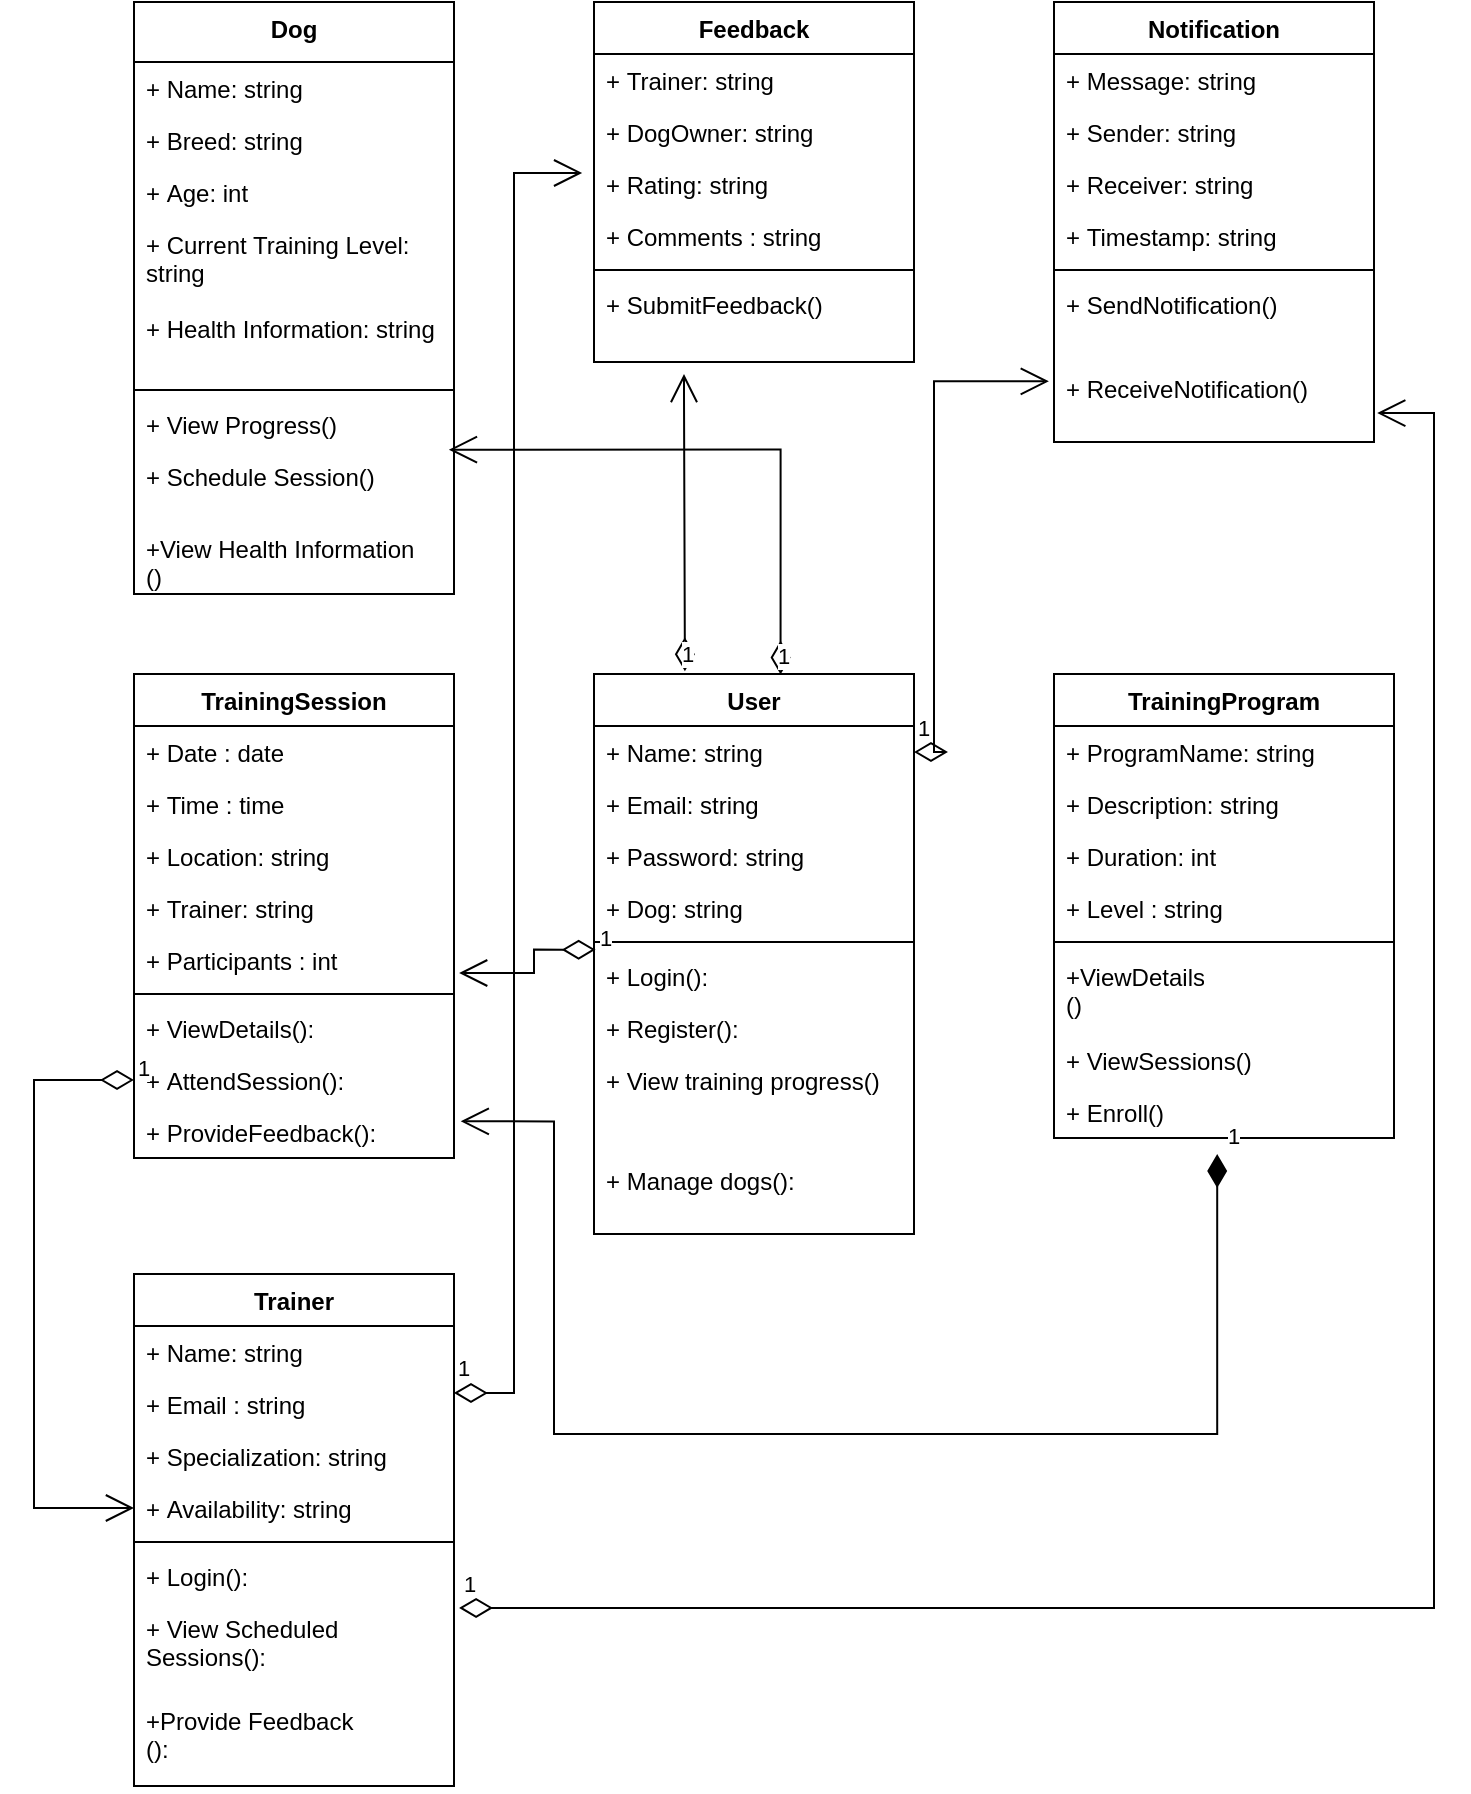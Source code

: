 <mxfile version="22.1.4" type="device">
  <diagram name="Page-1" id="buOs1BsZkWwrQ-bvAWLo">
    <mxGraphModel dx="989" dy="532" grid="1" gridSize="10" guides="1" tooltips="1" connect="1" arrows="1" fold="1" page="1" pageScale="1" pageWidth="850" pageHeight="1100" math="0" shadow="0">
      <root>
        <mxCell id="0" />
        <mxCell id="1" parent="0" />
        <mxCell id="O3Maz1rJAIwUa_sGM6OC-1" value="User" style="swimlane;fontStyle=1;align=center;verticalAlign=top;childLayout=stackLayout;horizontal=1;startSize=26;horizontalStack=0;resizeParent=1;resizeParentMax=0;resizeLast=0;collapsible=1;marginBottom=0;whiteSpace=wrap;html=1;" vertex="1" parent="1">
          <mxGeometry x="350" y="360" width="160" height="280" as="geometry" />
        </mxCell>
        <mxCell id="O3Maz1rJAIwUa_sGM6OC-2" value="+ Name: string" style="text;strokeColor=none;fillColor=none;align=left;verticalAlign=top;spacingLeft=4;spacingRight=4;overflow=hidden;rotatable=0;points=[[0,0.5],[1,0.5]];portConstraint=eastwest;whiteSpace=wrap;html=1;" vertex="1" parent="O3Maz1rJAIwUa_sGM6OC-1">
          <mxGeometry y="26" width="160" height="26" as="geometry" />
        </mxCell>
        <mxCell id="O3Maz1rJAIwUa_sGM6OC-6" value="+ Email: string" style="text;strokeColor=none;fillColor=none;align=left;verticalAlign=top;spacingLeft=4;spacingRight=4;overflow=hidden;rotatable=0;points=[[0,0.5],[1,0.5]];portConstraint=eastwest;whiteSpace=wrap;html=1;" vertex="1" parent="O3Maz1rJAIwUa_sGM6OC-1">
          <mxGeometry y="52" width="160" height="26" as="geometry" />
        </mxCell>
        <mxCell id="O3Maz1rJAIwUa_sGM6OC-5" value="+ Password: string" style="text;strokeColor=none;fillColor=none;align=left;verticalAlign=top;spacingLeft=4;spacingRight=4;overflow=hidden;rotatable=0;points=[[0,0.5],[1,0.5]];portConstraint=eastwest;whiteSpace=wrap;html=1;" vertex="1" parent="O3Maz1rJAIwUa_sGM6OC-1">
          <mxGeometry y="78" width="160" height="26" as="geometry" />
        </mxCell>
        <mxCell id="O3Maz1rJAIwUa_sGM6OC-7" value="+ Dog: string" style="text;strokeColor=none;fillColor=none;align=left;verticalAlign=top;spacingLeft=4;spacingRight=4;overflow=hidden;rotatable=0;points=[[0,0.5],[1,0.5]];portConstraint=eastwest;whiteSpace=wrap;html=1;" vertex="1" parent="O3Maz1rJAIwUa_sGM6OC-1">
          <mxGeometry y="104" width="160" height="26" as="geometry" />
        </mxCell>
        <mxCell id="O3Maz1rJAIwUa_sGM6OC-3" value="" style="line;strokeWidth=1;fillColor=none;align=left;verticalAlign=middle;spacingTop=-1;spacingLeft=3;spacingRight=3;rotatable=0;labelPosition=right;points=[];portConstraint=eastwest;strokeColor=inherit;" vertex="1" parent="O3Maz1rJAIwUa_sGM6OC-1">
          <mxGeometry y="130" width="160" height="8" as="geometry" />
        </mxCell>
        <mxCell id="O3Maz1rJAIwUa_sGM6OC-4" value="+ Login():" style="text;strokeColor=none;fillColor=none;align=left;verticalAlign=top;spacingLeft=4;spacingRight=4;overflow=hidden;rotatable=0;points=[[0,0.5],[1,0.5]];portConstraint=eastwest;whiteSpace=wrap;html=1;" vertex="1" parent="O3Maz1rJAIwUa_sGM6OC-1">
          <mxGeometry y="138" width="160" height="26" as="geometry" />
        </mxCell>
        <mxCell id="O3Maz1rJAIwUa_sGM6OC-8" value="+ Register():" style="text;strokeColor=none;fillColor=none;align=left;verticalAlign=top;spacingLeft=4;spacingRight=4;overflow=hidden;rotatable=0;points=[[0,0.5],[1,0.5]];portConstraint=eastwest;whiteSpace=wrap;html=1;" vertex="1" parent="O3Maz1rJAIwUa_sGM6OC-1">
          <mxGeometry y="164" width="160" height="26" as="geometry" />
        </mxCell>
        <mxCell id="O3Maz1rJAIwUa_sGM6OC-9" value="+ View training progress()" style="text;strokeColor=none;fillColor=none;align=left;verticalAlign=top;spacingLeft=4;spacingRight=4;overflow=hidden;rotatable=0;points=[[0,0.5],[1,0.5]];portConstraint=eastwest;whiteSpace=wrap;html=1;" vertex="1" parent="O3Maz1rJAIwUa_sGM6OC-1">
          <mxGeometry y="190" width="160" height="50" as="geometry" />
        </mxCell>
        <mxCell id="O3Maz1rJAIwUa_sGM6OC-10" value="+ Manage dogs():&amp;nbsp;" style="text;strokeColor=none;fillColor=none;align=left;verticalAlign=top;spacingLeft=4;spacingRight=4;overflow=hidden;rotatable=0;points=[[0,0.5],[1,0.5]];portConstraint=eastwest;whiteSpace=wrap;html=1;" vertex="1" parent="O3Maz1rJAIwUa_sGM6OC-1">
          <mxGeometry y="240" width="160" height="40" as="geometry" />
        </mxCell>
        <mxCell id="O3Maz1rJAIwUa_sGM6OC-11" value="TrainingProgram" style="swimlane;fontStyle=1;align=center;verticalAlign=top;childLayout=stackLayout;horizontal=1;startSize=26;horizontalStack=0;resizeParent=1;resizeParentMax=0;resizeLast=0;collapsible=1;marginBottom=0;whiteSpace=wrap;html=1;" vertex="1" parent="1">
          <mxGeometry x="580" y="360" width="170" height="232" as="geometry" />
        </mxCell>
        <mxCell id="O3Maz1rJAIwUa_sGM6OC-12" value="+&amp;nbsp;ProgramName: string" style="text;strokeColor=none;fillColor=none;align=left;verticalAlign=top;spacingLeft=4;spacingRight=4;overflow=hidden;rotatable=0;points=[[0,0.5],[1,0.5]];portConstraint=eastwest;whiteSpace=wrap;html=1;" vertex="1" parent="O3Maz1rJAIwUa_sGM6OC-11">
          <mxGeometry y="26" width="170" height="26" as="geometry" />
        </mxCell>
        <mxCell id="O3Maz1rJAIwUa_sGM6OC-15" value="+&amp;nbsp;Description: string" style="text;strokeColor=none;fillColor=none;align=left;verticalAlign=top;spacingLeft=4;spacingRight=4;overflow=hidden;rotatable=0;points=[[0,0.5],[1,0.5]];portConstraint=eastwest;whiteSpace=wrap;html=1;" vertex="1" parent="O3Maz1rJAIwUa_sGM6OC-11">
          <mxGeometry y="52" width="170" height="26" as="geometry" />
        </mxCell>
        <mxCell id="O3Maz1rJAIwUa_sGM6OC-16" value="+&amp;nbsp;Duration: int" style="text;strokeColor=none;fillColor=none;align=left;verticalAlign=top;spacingLeft=4;spacingRight=4;overflow=hidden;rotatable=0;points=[[0,0.5],[1,0.5]];portConstraint=eastwest;whiteSpace=wrap;html=1;" vertex="1" parent="O3Maz1rJAIwUa_sGM6OC-11">
          <mxGeometry y="78" width="170" height="26" as="geometry" />
        </mxCell>
        <mxCell id="O3Maz1rJAIwUa_sGM6OC-17" value="+&amp;nbsp;Level : string" style="text;strokeColor=none;fillColor=none;align=left;verticalAlign=top;spacingLeft=4;spacingRight=4;overflow=hidden;rotatable=0;points=[[0,0.5],[1,0.5]];portConstraint=eastwest;whiteSpace=wrap;html=1;" vertex="1" parent="O3Maz1rJAIwUa_sGM6OC-11">
          <mxGeometry y="104" width="170" height="26" as="geometry" />
        </mxCell>
        <mxCell id="O3Maz1rJAIwUa_sGM6OC-13" value="" style="line;strokeWidth=1;fillColor=none;align=left;verticalAlign=middle;spacingTop=-1;spacingLeft=3;spacingRight=3;rotatable=0;labelPosition=right;points=[];portConstraint=eastwest;strokeColor=inherit;" vertex="1" parent="O3Maz1rJAIwUa_sGM6OC-11">
          <mxGeometry y="130" width="170" height="8" as="geometry" />
        </mxCell>
        <mxCell id="O3Maz1rJAIwUa_sGM6OC-14" value="+ViewDetails&lt;br&gt;()" style="text;strokeColor=none;fillColor=none;align=left;verticalAlign=top;spacingLeft=4;spacingRight=4;overflow=hidden;rotatable=0;points=[[0,0.5],[1,0.5]];portConstraint=eastwest;whiteSpace=wrap;html=1;" vertex="1" parent="O3Maz1rJAIwUa_sGM6OC-11">
          <mxGeometry y="138" width="170" height="42" as="geometry" />
        </mxCell>
        <mxCell id="O3Maz1rJAIwUa_sGM6OC-18" value="+&amp;nbsp;ViewSessions()" style="text;strokeColor=none;fillColor=none;align=left;verticalAlign=top;spacingLeft=4;spacingRight=4;overflow=hidden;rotatable=0;points=[[0,0.5],[1,0.5]];portConstraint=eastwest;whiteSpace=wrap;html=1;" vertex="1" parent="O3Maz1rJAIwUa_sGM6OC-11">
          <mxGeometry y="180" width="170" height="26" as="geometry" />
        </mxCell>
        <mxCell id="O3Maz1rJAIwUa_sGM6OC-19" value="+&amp;nbsp;Enroll()" style="text;strokeColor=none;fillColor=none;align=left;verticalAlign=top;spacingLeft=4;spacingRight=4;overflow=hidden;rotatable=0;points=[[0,0.5],[1,0.5]];portConstraint=eastwest;whiteSpace=wrap;html=1;" vertex="1" parent="O3Maz1rJAIwUa_sGM6OC-11">
          <mxGeometry y="206" width="170" height="26" as="geometry" />
        </mxCell>
        <mxCell id="O3Maz1rJAIwUa_sGM6OC-20" value="TrainingSession " style="swimlane;fontStyle=1;align=center;verticalAlign=top;childLayout=stackLayout;horizontal=1;startSize=26;horizontalStack=0;resizeParent=1;resizeParentMax=0;resizeLast=0;collapsible=1;marginBottom=0;whiteSpace=wrap;html=1;" vertex="1" parent="1">
          <mxGeometry x="120" y="360" width="160" height="242" as="geometry" />
        </mxCell>
        <mxCell id="O3Maz1rJAIwUa_sGM6OC-27" value="+&amp;nbsp;Date : date" style="text;strokeColor=none;fillColor=none;align=left;verticalAlign=top;spacingLeft=4;spacingRight=4;overflow=hidden;rotatable=0;points=[[0,0.5],[1,0.5]];portConstraint=eastwest;whiteSpace=wrap;html=1;" vertex="1" parent="O3Maz1rJAIwUa_sGM6OC-20">
          <mxGeometry y="26" width="160" height="26" as="geometry" />
        </mxCell>
        <mxCell id="O3Maz1rJAIwUa_sGM6OC-28" value="+&amp;nbsp;Time : time" style="text;strokeColor=none;fillColor=none;align=left;verticalAlign=top;spacingLeft=4;spacingRight=4;overflow=hidden;rotatable=0;points=[[0,0.5],[1,0.5]];portConstraint=eastwest;whiteSpace=wrap;html=1;" vertex="1" parent="O3Maz1rJAIwUa_sGM6OC-20">
          <mxGeometry y="52" width="160" height="26" as="geometry" />
        </mxCell>
        <mxCell id="O3Maz1rJAIwUa_sGM6OC-29" value="+&amp;nbsp;Location: string" style="text;strokeColor=none;fillColor=none;align=left;verticalAlign=top;spacingLeft=4;spacingRight=4;overflow=hidden;rotatable=0;points=[[0,0.5],[1,0.5]];portConstraint=eastwest;whiteSpace=wrap;html=1;" vertex="1" parent="O3Maz1rJAIwUa_sGM6OC-20">
          <mxGeometry y="78" width="160" height="26" as="geometry" />
        </mxCell>
        <mxCell id="O3Maz1rJAIwUa_sGM6OC-30" value="+&amp;nbsp;Trainer: string" style="text;strokeColor=none;fillColor=none;align=left;verticalAlign=top;spacingLeft=4;spacingRight=4;overflow=hidden;rotatable=0;points=[[0,0.5],[1,0.5]];portConstraint=eastwest;whiteSpace=wrap;html=1;" vertex="1" parent="O3Maz1rJAIwUa_sGM6OC-20">
          <mxGeometry y="104" width="160" height="26" as="geometry" />
        </mxCell>
        <mxCell id="O3Maz1rJAIwUa_sGM6OC-21" value="+&amp;nbsp;Participants : int" style="text;strokeColor=none;fillColor=none;align=left;verticalAlign=top;spacingLeft=4;spacingRight=4;overflow=hidden;rotatable=0;points=[[0,0.5],[1,0.5]];portConstraint=eastwest;whiteSpace=wrap;html=1;" vertex="1" parent="O3Maz1rJAIwUa_sGM6OC-20">
          <mxGeometry y="130" width="160" height="26" as="geometry" />
        </mxCell>
        <mxCell id="O3Maz1rJAIwUa_sGM6OC-22" value="" style="line;strokeWidth=1;fillColor=none;align=left;verticalAlign=middle;spacingTop=-1;spacingLeft=3;spacingRight=3;rotatable=0;labelPosition=right;points=[];portConstraint=eastwest;strokeColor=inherit;" vertex="1" parent="O3Maz1rJAIwUa_sGM6OC-20">
          <mxGeometry y="156" width="160" height="8" as="geometry" />
        </mxCell>
        <mxCell id="O3Maz1rJAIwUa_sGM6OC-31" value="+&amp;nbsp;ViewDetails():&amp;nbsp;" style="text;strokeColor=none;fillColor=none;align=left;verticalAlign=top;spacingLeft=4;spacingRight=4;overflow=hidden;rotatable=0;points=[[0,0.5],[1,0.5]];portConstraint=eastwest;whiteSpace=wrap;html=1;" vertex="1" parent="O3Maz1rJAIwUa_sGM6OC-20">
          <mxGeometry y="164" width="160" height="26" as="geometry" />
        </mxCell>
        <mxCell id="O3Maz1rJAIwUa_sGM6OC-32" value="+&amp;nbsp;AttendSession():&amp;nbsp;" style="text;strokeColor=none;fillColor=none;align=left;verticalAlign=top;spacingLeft=4;spacingRight=4;overflow=hidden;rotatable=0;points=[[0,0.5],[1,0.5]];portConstraint=eastwest;whiteSpace=wrap;html=1;" vertex="1" parent="O3Maz1rJAIwUa_sGM6OC-20">
          <mxGeometry y="190" width="160" height="26" as="geometry" />
        </mxCell>
        <mxCell id="O3Maz1rJAIwUa_sGM6OC-23" value="+&amp;nbsp;ProvideFeedback():&amp;nbsp;" style="text;strokeColor=none;fillColor=none;align=left;verticalAlign=top;spacingLeft=4;spacingRight=4;overflow=hidden;rotatable=0;points=[[0,0.5],[1,0.5]];portConstraint=eastwest;whiteSpace=wrap;html=1;" vertex="1" parent="O3Maz1rJAIwUa_sGM6OC-20">
          <mxGeometry y="216" width="160" height="26" as="geometry" />
        </mxCell>
        <mxCell id="O3Maz1rJAIwUa_sGM6OC-33" value="Feedback " style="swimlane;fontStyle=1;align=center;verticalAlign=top;childLayout=stackLayout;horizontal=1;startSize=26;horizontalStack=0;resizeParent=1;resizeParentMax=0;resizeLast=0;collapsible=1;marginBottom=0;whiteSpace=wrap;html=1;" vertex="1" parent="1">
          <mxGeometry x="350" y="24" width="160" height="180" as="geometry" />
        </mxCell>
        <mxCell id="O3Maz1rJAIwUa_sGM6OC-37" value="+&amp;nbsp;Trainer: string" style="text;strokeColor=none;fillColor=none;align=left;verticalAlign=top;spacingLeft=4;spacingRight=4;overflow=hidden;rotatable=0;points=[[0,0.5],[1,0.5]];portConstraint=eastwest;whiteSpace=wrap;html=1;" vertex="1" parent="O3Maz1rJAIwUa_sGM6OC-33">
          <mxGeometry y="26" width="160" height="26" as="geometry" />
        </mxCell>
        <mxCell id="O3Maz1rJAIwUa_sGM6OC-38" value="+&amp;nbsp;DogOwner: string" style="text;strokeColor=none;fillColor=none;align=left;verticalAlign=top;spacingLeft=4;spacingRight=4;overflow=hidden;rotatable=0;points=[[0,0.5],[1,0.5]];portConstraint=eastwest;whiteSpace=wrap;html=1;" vertex="1" parent="O3Maz1rJAIwUa_sGM6OC-33">
          <mxGeometry y="52" width="160" height="26" as="geometry" />
        </mxCell>
        <mxCell id="O3Maz1rJAIwUa_sGM6OC-39" value="+&amp;nbsp;Rating: string" style="text;strokeColor=none;fillColor=none;align=left;verticalAlign=top;spacingLeft=4;spacingRight=4;overflow=hidden;rotatable=0;points=[[0,0.5],[1,0.5]];portConstraint=eastwest;whiteSpace=wrap;html=1;" vertex="1" parent="O3Maz1rJAIwUa_sGM6OC-33">
          <mxGeometry y="78" width="160" height="26" as="geometry" />
        </mxCell>
        <mxCell id="O3Maz1rJAIwUa_sGM6OC-34" value="+&amp;nbsp;Comments   : string" style="text;strokeColor=none;fillColor=none;align=left;verticalAlign=top;spacingLeft=4;spacingRight=4;overflow=hidden;rotatable=0;points=[[0,0.5],[1,0.5]];portConstraint=eastwest;whiteSpace=wrap;html=1;" vertex="1" parent="O3Maz1rJAIwUa_sGM6OC-33">
          <mxGeometry y="104" width="160" height="26" as="geometry" />
        </mxCell>
        <mxCell id="O3Maz1rJAIwUa_sGM6OC-35" value="" style="line;strokeWidth=1;fillColor=none;align=left;verticalAlign=middle;spacingTop=-1;spacingLeft=3;spacingRight=3;rotatable=0;labelPosition=right;points=[];portConstraint=eastwest;strokeColor=inherit;" vertex="1" parent="O3Maz1rJAIwUa_sGM6OC-33">
          <mxGeometry y="130" width="160" height="8" as="geometry" />
        </mxCell>
        <mxCell id="O3Maz1rJAIwUa_sGM6OC-36" value="+&amp;nbsp;SubmitFeedback()" style="text;strokeColor=none;fillColor=none;align=left;verticalAlign=top;spacingLeft=4;spacingRight=4;overflow=hidden;rotatable=0;points=[[0,0.5],[1,0.5]];portConstraint=eastwest;whiteSpace=wrap;html=1;" vertex="1" parent="O3Maz1rJAIwUa_sGM6OC-33">
          <mxGeometry y="138" width="160" height="42" as="geometry" />
        </mxCell>
        <mxCell id="O3Maz1rJAIwUa_sGM6OC-40" value="Notification" style="swimlane;fontStyle=1;align=center;verticalAlign=top;childLayout=stackLayout;horizontal=1;startSize=26;horizontalStack=0;resizeParent=1;resizeParentMax=0;resizeLast=0;collapsible=1;marginBottom=0;whiteSpace=wrap;html=1;" vertex="1" parent="1">
          <mxGeometry x="580" y="24" width="160" height="220" as="geometry" />
        </mxCell>
        <mxCell id="O3Maz1rJAIwUa_sGM6OC-41" value="+&amp;nbsp;Message: string" style="text;strokeColor=none;fillColor=none;align=left;verticalAlign=top;spacingLeft=4;spacingRight=4;overflow=hidden;rotatable=0;points=[[0,0.5],[1,0.5]];portConstraint=eastwest;whiteSpace=wrap;html=1;" vertex="1" parent="O3Maz1rJAIwUa_sGM6OC-40">
          <mxGeometry y="26" width="160" height="26" as="geometry" />
        </mxCell>
        <mxCell id="O3Maz1rJAIwUa_sGM6OC-45" value="+&amp;nbsp;Sender: string" style="text;strokeColor=none;fillColor=none;align=left;verticalAlign=top;spacingLeft=4;spacingRight=4;overflow=hidden;rotatable=0;points=[[0,0.5],[1,0.5]];portConstraint=eastwest;whiteSpace=wrap;html=1;" vertex="1" parent="O3Maz1rJAIwUa_sGM6OC-40">
          <mxGeometry y="52" width="160" height="26" as="geometry" />
        </mxCell>
        <mxCell id="O3Maz1rJAIwUa_sGM6OC-46" value="+&amp;nbsp;Receiver: string" style="text;strokeColor=none;fillColor=none;align=left;verticalAlign=top;spacingLeft=4;spacingRight=4;overflow=hidden;rotatable=0;points=[[0,0.5],[1,0.5]];portConstraint=eastwest;whiteSpace=wrap;html=1;" vertex="1" parent="O3Maz1rJAIwUa_sGM6OC-40">
          <mxGeometry y="78" width="160" height="26" as="geometry" />
        </mxCell>
        <mxCell id="O3Maz1rJAIwUa_sGM6OC-47" value="+&amp;nbsp;Timestamp: string" style="text;strokeColor=none;fillColor=none;align=left;verticalAlign=top;spacingLeft=4;spacingRight=4;overflow=hidden;rotatable=0;points=[[0,0.5],[1,0.5]];portConstraint=eastwest;whiteSpace=wrap;html=1;" vertex="1" parent="O3Maz1rJAIwUa_sGM6OC-40">
          <mxGeometry y="104" width="160" height="26" as="geometry" />
        </mxCell>
        <mxCell id="O3Maz1rJAIwUa_sGM6OC-42" value="" style="line;strokeWidth=1;fillColor=none;align=left;verticalAlign=middle;spacingTop=-1;spacingLeft=3;spacingRight=3;rotatable=0;labelPosition=right;points=[];portConstraint=eastwest;strokeColor=inherit;" vertex="1" parent="O3Maz1rJAIwUa_sGM6OC-40">
          <mxGeometry y="130" width="160" height="8" as="geometry" />
        </mxCell>
        <mxCell id="O3Maz1rJAIwUa_sGM6OC-43" value="+&amp;nbsp;SendNotification()" style="text;strokeColor=none;fillColor=none;align=left;verticalAlign=top;spacingLeft=4;spacingRight=4;overflow=hidden;rotatable=0;points=[[0,0.5],[1,0.5]];portConstraint=eastwest;whiteSpace=wrap;html=1;" vertex="1" parent="O3Maz1rJAIwUa_sGM6OC-40">
          <mxGeometry y="138" width="160" height="42" as="geometry" />
        </mxCell>
        <mxCell id="O3Maz1rJAIwUa_sGM6OC-48" value="+&amp;nbsp;ReceiveNotification()" style="text;strokeColor=none;fillColor=none;align=left;verticalAlign=top;spacingLeft=4;spacingRight=4;overflow=hidden;rotatable=0;points=[[0,0.5],[1,0.5]];portConstraint=eastwest;whiteSpace=wrap;html=1;" vertex="1" parent="O3Maz1rJAIwUa_sGM6OC-40">
          <mxGeometry y="180" width="160" height="40" as="geometry" />
        </mxCell>
        <mxCell id="O3Maz1rJAIwUa_sGM6OC-53" value="Dog" style="swimlane;fontStyle=1;align=center;verticalAlign=top;childLayout=stackLayout;horizontal=1;startSize=30;horizontalStack=0;resizeParent=1;resizeParentMax=0;resizeLast=0;collapsible=1;marginBottom=0;whiteSpace=wrap;html=1;" vertex="1" parent="1">
          <mxGeometry x="120" y="24" width="160" height="296" as="geometry" />
        </mxCell>
        <mxCell id="O3Maz1rJAIwUa_sGM6OC-57" value="+&amp;nbsp;Name: string" style="text;strokeColor=none;fillColor=none;align=left;verticalAlign=top;spacingLeft=4;spacingRight=4;overflow=hidden;rotatable=0;points=[[0,0.5],[1,0.5]];portConstraint=eastwest;whiteSpace=wrap;html=1;" vertex="1" parent="O3Maz1rJAIwUa_sGM6OC-53">
          <mxGeometry y="30" width="160" height="26" as="geometry" />
        </mxCell>
        <mxCell id="O3Maz1rJAIwUa_sGM6OC-58" value="+&amp;nbsp;Breed: string" style="text;strokeColor=none;fillColor=none;align=left;verticalAlign=top;spacingLeft=4;spacingRight=4;overflow=hidden;rotatable=0;points=[[0,0.5],[1,0.5]];portConstraint=eastwest;whiteSpace=wrap;html=1;" vertex="1" parent="O3Maz1rJAIwUa_sGM6OC-53">
          <mxGeometry y="56" width="160" height="26" as="geometry" />
        </mxCell>
        <mxCell id="O3Maz1rJAIwUa_sGM6OC-59" value="+&amp;nbsp;Age: int" style="text;strokeColor=none;fillColor=none;align=left;verticalAlign=top;spacingLeft=4;spacingRight=4;overflow=hidden;rotatable=0;points=[[0,0.5],[1,0.5]];portConstraint=eastwest;whiteSpace=wrap;html=1;" vertex="1" parent="O3Maz1rJAIwUa_sGM6OC-53">
          <mxGeometry y="82" width="160" height="26" as="geometry" />
        </mxCell>
        <mxCell id="O3Maz1rJAIwUa_sGM6OC-60" value="+&amp;nbsp;Current Training Level: string" style="text;strokeColor=none;fillColor=none;align=left;verticalAlign=top;spacingLeft=4;spacingRight=4;overflow=hidden;rotatable=0;points=[[0,0.5],[1,0.5]];portConstraint=eastwest;whiteSpace=wrap;html=1;" vertex="1" parent="O3Maz1rJAIwUa_sGM6OC-53">
          <mxGeometry y="108" width="160" height="42" as="geometry" />
        </mxCell>
        <mxCell id="O3Maz1rJAIwUa_sGM6OC-54" value="+&amp;nbsp;Health Information: string" style="text;strokeColor=none;fillColor=none;align=left;verticalAlign=top;spacingLeft=4;spacingRight=4;overflow=hidden;rotatable=0;points=[[0,0.5],[1,0.5]];portConstraint=eastwest;whiteSpace=wrap;html=1;" vertex="1" parent="O3Maz1rJAIwUa_sGM6OC-53">
          <mxGeometry y="150" width="160" height="40" as="geometry" />
        </mxCell>
        <mxCell id="O3Maz1rJAIwUa_sGM6OC-55" value="" style="line;strokeWidth=1;fillColor=none;align=left;verticalAlign=middle;spacingTop=-1;spacingLeft=3;spacingRight=3;rotatable=0;labelPosition=right;points=[];portConstraint=eastwest;strokeColor=inherit;" vertex="1" parent="O3Maz1rJAIwUa_sGM6OC-53">
          <mxGeometry y="190" width="160" height="8" as="geometry" />
        </mxCell>
        <mxCell id="O3Maz1rJAIwUa_sGM6OC-61" value="+&amp;nbsp;View Progress()" style="text;strokeColor=none;fillColor=none;align=left;verticalAlign=top;spacingLeft=4;spacingRight=4;overflow=hidden;rotatable=0;points=[[0,0.5],[1,0.5]];portConstraint=eastwest;whiteSpace=wrap;html=1;" vertex="1" parent="O3Maz1rJAIwUa_sGM6OC-53">
          <mxGeometry y="198" width="160" height="26" as="geometry" />
        </mxCell>
        <mxCell id="O3Maz1rJAIwUa_sGM6OC-62" value="+&amp;nbsp;Schedule Session()" style="text;strokeColor=none;fillColor=none;align=left;verticalAlign=top;spacingLeft=4;spacingRight=4;overflow=hidden;rotatable=0;points=[[0,0.5],[1,0.5]];portConstraint=eastwest;whiteSpace=wrap;html=1;" vertex="1" parent="O3Maz1rJAIwUa_sGM6OC-53">
          <mxGeometry y="224" width="160" height="36" as="geometry" />
        </mxCell>
        <mxCell id="O3Maz1rJAIwUa_sGM6OC-56" value="+View Health Information&lt;br&gt;()" style="text;strokeColor=none;fillColor=none;align=left;verticalAlign=top;spacingLeft=4;spacingRight=4;overflow=hidden;rotatable=0;points=[[0,0.5],[1,0.5]];portConstraint=eastwest;whiteSpace=wrap;html=1;" vertex="1" parent="O3Maz1rJAIwUa_sGM6OC-53">
          <mxGeometry y="260" width="160" height="36" as="geometry" />
        </mxCell>
        <mxCell id="O3Maz1rJAIwUa_sGM6OC-66" value="Trainer" style="swimlane;fontStyle=1;align=center;verticalAlign=top;childLayout=stackLayout;horizontal=1;startSize=26;horizontalStack=0;resizeParent=1;resizeParentMax=0;resizeLast=0;collapsible=1;marginBottom=0;whiteSpace=wrap;html=1;" vertex="1" parent="1">
          <mxGeometry x="120" y="660" width="160" height="256" as="geometry" />
        </mxCell>
        <mxCell id="O3Maz1rJAIwUa_sGM6OC-70" value="+&amp;nbsp;Name: string" style="text;strokeColor=none;fillColor=none;align=left;verticalAlign=top;spacingLeft=4;spacingRight=4;overflow=hidden;rotatable=0;points=[[0,0.5],[1,0.5]];portConstraint=eastwest;whiteSpace=wrap;html=1;" vertex="1" parent="O3Maz1rJAIwUa_sGM6OC-66">
          <mxGeometry y="26" width="160" height="26" as="geometry" />
        </mxCell>
        <mxCell id="O3Maz1rJAIwUa_sGM6OC-71" value="+&amp;nbsp;Email : string" style="text;strokeColor=none;fillColor=none;align=left;verticalAlign=top;spacingLeft=4;spacingRight=4;overflow=hidden;rotatable=0;points=[[0,0.5],[1,0.5]];portConstraint=eastwest;whiteSpace=wrap;html=1;" vertex="1" parent="O3Maz1rJAIwUa_sGM6OC-66">
          <mxGeometry y="52" width="160" height="26" as="geometry" />
        </mxCell>
        <mxCell id="O3Maz1rJAIwUa_sGM6OC-72" value="+&amp;nbsp;Specialization: string" style="text;strokeColor=none;fillColor=none;align=left;verticalAlign=top;spacingLeft=4;spacingRight=4;overflow=hidden;rotatable=0;points=[[0,0.5],[1,0.5]];portConstraint=eastwest;whiteSpace=wrap;html=1;" vertex="1" parent="O3Maz1rJAIwUa_sGM6OC-66">
          <mxGeometry y="78" width="160" height="26" as="geometry" />
        </mxCell>
        <mxCell id="O3Maz1rJAIwUa_sGM6OC-67" value="+&amp;nbsp;Availability: string" style="text;strokeColor=none;fillColor=none;align=left;verticalAlign=top;spacingLeft=4;spacingRight=4;overflow=hidden;rotatable=0;points=[[0,0.5],[1,0.5]];portConstraint=eastwest;whiteSpace=wrap;html=1;" vertex="1" parent="O3Maz1rJAIwUa_sGM6OC-66">
          <mxGeometry y="104" width="160" height="26" as="geometry" />
        </mxCell>
        <mxCell id="O3Maz1rJAIwUa_sGM6OC-68" value="" style="line;strokeWidth=1;fillColor=none;align=left;verticalAlign=middle;spacingTop=-1;spacingLeft=3;spacingRight=3;rotatable=0;labelPosition=right;points=[];portConstraint=eastwest;strokeColor=inherit;" vertex="1" parent="O3Maz1rJAIwUa_sGM6OC-66">
          <mxGeometry y="130" width="160" height="8" as="geometry" />
        </mxCell>
        <mxCell id="O3Maz1rJAIwUa_sGM6OC-73" value="+&amp;nbsp;Login():&amp;nbsp;" style="text;strokeColor=none;fillColor=none;align=left;verticalAlign=top;spacingLeft=4;spacingRight=4;overflow=hidden;rotatable=0;points=[[0,0.5],[1,0.5]];portConstraint=eastwest;whiteSpace=wrap;html=1;" vertex="1" parent="O3Maz1rJAIwUa_sGM6OC-66">
          <mxGeometry y="138" width="160" height="26" as="geometry" />
        </mxCell>
        <mxCell id="O3Maz1rJAIwUa_sGM6OC-75" value="+&amp;nbsp;View Scheduled Sessions():&amp;nbsp;" style="text;strokeColor=none;fillColor=none;align=left;verticalAlign=top;spacingLeft=4;spacingRight=4;overflow=hidden;rotatable=0;points=[[0,0.5],[1,0.5]];portConstraint=eastwest;whiteSpace=wrap;html=1;" vertex="1" parent="O3Maz1rJAIwUa_sGM6OC-66">
          <mxGeometry y="164" width="160" height="46" as="geometry" />
        </mxCell>
        <mxCell id="O3Maz1rJAIwUa_sGM6OC-69" value="+Provide Feedback&lt;br&gt;():&amp;nbsp;" style="text;strokeColor=none;fillColor=none;align=left;verticalAlign=top;spacingLeft=4;spacingRight=4;overflow=hidden;rotatable=0;points=[[0,0.5],[1,0.5]];portConstraint=eastwest;whiteSpace=wrap;html=1;" vertex="1" parent="O3Maz1rJAIwUa_sGM6OC-66">
          <mxGeometry y="210" width="160" height="46" as="geometry" />
        </mxCell>
        <mxCell id="O3Maz1rJAIwUa_sGM6OC-77" value="1" style="endArrow=open;html=1;endSize=12;startArrow=diamondThin;startSize=14;startFill=0;edgeStyle=orthogonalEdgeStyle;align=left;verticalAlign=bottom;rounded=0;exitX=0.583;exitY=0.001;exitDx=0;exitDy=0;exitPerimeter=0;entryX=0.984;entryY=-0.005;entryDx=0;entryDy=0;entryPerimeter=0;" edge="1" parent="1" source="O3Maz1rJAIwUa_sGM6OC-1" target="O3Maz1rJAIwUa_sGM6OC-62">
          <mxGeometry x="-1" y="3" relative="1" as="geometry">
            <mxPoint x="420" y="310" as="sourcePoint" />
            <mxPoint x="490" y="270" as="targetPoint" />
            <Array as="points">
              <mxPoint x="443" y="248" />
            </Array>
          </mxGeometry>
        </mxCell>
        <mxCell id="O3Maz1rJAIwUa_sGM6OC-78" value="1" style="endArrow=open;html=1;endSize=12;startArrow=diamondThin;startSize=14;startFill=1;edgeStyle=orthogonalEdgeStyle;align=left;verticalAlign=bottom;rounded=0;exitX=0.48;exitY=1.308;exitDx=0;exitDy=0;exitPerimeter=0;entryX=1.021;entryY=0.295;entryDx=0;entryDy=0;entryPerimeter=0;" edge="1" parent="1" source="O3Maz1rJAIwUa_sGM6OC-19" target="O3Maz1rJAIwUa_sGM6OC-23">
          <mxGeometry x="-1" y="3" relative="1" as="geometry">
            <mxPoint x="661.68" y="610.006" as="sourcePoint" />
            <mxPoint x="600" y="729.67" as="targetPoint" />
            <Array as="points">
              <mxPoint x="662" y="740" />
              <mxPoint x="330" y="740" />
              <mxPoint x="330" y="584" />
            </Array>
          </mxGeometry>
        </mxCell>
        <mxCell id="O3Maz1rJAIwUa_sGM6OC-79" value="1" style="endArrow=open;html=1;endSize=12;startArrow=diamondThin;startSize=14;startFill=0;edgeStyle=orthogonalEdgeStyle;align=left;verticalAlign=bottom;rounded=0;exitX=0.005;exitY=-0.006;exitDx=0;exitDy=0;exitPerimeter=0;entryX=1.016;entryY=0.75;entryDx=0;entryDy=0;entryPerimeter=0;" edge="1" parent="1" source="O3Maz1rJAIwUa_sGM6OC-4" target="O3Maz1rJAIwUa_sGM6OC-21">
          <mxGeometry x="-1" y="3" relative="1" as="geometry">
            <mxPoint x="330" y="520" as="sourcePoint" />
            <mxPoint x="490" y="520" as="targetPoint" />
            <Array as="points">
              <mxPoint x="320" y="498" />
              <mxPoint x="320" y="510" />
            </Array>
          </mxGeometry>
        </mxCell>
        <mxCell id="O3Maz1rJAIwUa_sGM6OC-80" value="1" style="endArrow=open;html=1;endSize=12;startArrow=diamondThin;startSize=14;startFill=0;edgeStyle=orthogonalEdgeStyle;align=left;verticalAlign=bottom;rounded=0;exitX=0;exitY=0.5;exitDx=0;exitDy=0;entryX=0;entryY=0.5;entryDx=0;entryDy=0;" edge="1" parent="1" source="O3Maz1rJAIwUa_sGM6OC-32" target="O3Maz1rJAIwUa_sGM6OC-67">
          <mxGeometry x="-1" y="3" relative="1" as="geometry">
            <mxPoint x="330" y="520" as="sourcePoint" />
            <mxPoint x="490" y="520" as="targetPoint" />
            <Array as="points">
              <mxPoint x="70" y="563" />
              <mxPoint x="70" y="777" />
            </Array>
          </mxGeometry>
        </mxCell>
        <mxCell id="O3Maz1rJAIwUa_sGM6OC-81" value="1" style="endArrow=open;html=1;endSize=12;startArrow=diamondThin;startSize=14;startFill=0;edgeStyle=orthogonalEdgeStyle;align=left;verticalAlign=bottom;rounded=0;exitX=1.016;exitY=0.288;exitDx=0;exitDy=0;exitPerimeter=0;entryX=-0.021;entryY=0.288;entryDx=0;entryDy=0;entryPerimeter=0;" edge="1" parent="1">
          <mxGeometry x="-1" y="3" relative="1" as="geometry">
            <mxPoint x="280.0" y="719.488" as="sourcePoint" />
            <mxPoint x="344.08" y="109.488" as="targetPoint" />
            <Array as="points">
              <mxPoint x="310" y="720" />
              <mxPoint x="310" y="110" />
            </Array>
          </mxGeometry>
        </mxCell>
        <mxCell id="O3Maz1rJAIwUa_sGM6OC-82" value="1" style="endArrow=open;html=1;endSize=12;startArrow=diamondThin;startSize=14;startFill=0;edgeStyle=orthogonalEdgeStyle;align=left;verticalAlign=bottom;rounded=0;exitX=0.284;exitY=-0.005;exitDx=0;exitDy=0;exitPerimeter=0;" edge="1" parent="1" source="O3Maz1rJAIwUa_sGM6OC-1">
          <mxGeometry x="-1" y="3" relative="1" as="geometry">
            <mxPoint x="370" y="350" as="sourcePoint" />
            <mxPoint x="395" y="210" as="targetPoint" />
            <Array as="points">
              <mxPoint x="395" y="340" />
              <mxPoint x="395" y="340" />
              <mxPoint x="395" y="220" />
              <mxPoint x="395" y="220" />
            </Array>
          </mxGeometry>
        </mxCell>
        <mxCell id="O3Maz1rJAIwUa_sGM6OC-83" value="1" style="endArrow=open;html=1;endSize=12;startArrow=diamondThin;startSize=14;startFill=0;edgeStyle=elbowEdgeStyle;align=left;verticalAlign=bottom;rounded=0;exitX=1;exitY=0.5;exitDx=0;exitDy=0;entryX=-0.016;entryY=0.242;entryDx=0;entryDy=0;entryPerimeter=0;" edge="1" parent="1" source="O3Maz1rJAIwUa_sGM6OC-2" target="O3Maz1rJAIwUa_sGM6OC-48">
          <mxGeometry x="-1" y="3" relative="1" as="geometry">
            <mxPoint x="330" y="350" as="sourcePoint" />
            <mxPoint x="610" y="250" as="targetPoint" />
            <Array as="points">
              <mxPoint x="520" y="300" />
            </Array>
          </mxGeometry>
        </mxCell>
        <mxCell id="O3Maz1rJAIwUa_sGM6OC-84" value="1" style="endArrow=open;html=1;endSize=12;startArrow=diamondThin;startSize=14;startFill=0;edgeStyle=orthogonalEdgeStyle;align=left;verticalAlign=bottom;rounded=0;exitX=1.016;exitY=0.065;exitDx=0;exitDy=0;exitPerimeter=0;entryX=1.01;entryY=0.638;entryDx=0;entryDy=0;entryPerimeter=0;" edge="1" parent="1" source="O3Maz1rJAIwUa_sGM6OC-75" target="O3Maz1rJAIwUa_sGM6OC-48">
          <mxGeometry x="-1" y="3" relative="1" as="geometry">
            <mxPoint x="330" y="350" as="sourcePoint" />
            <mxPoint x="730" y="250" as="targetPoint" />
            <Array as="points">
              <mxPoint x="770" y="827" />
              <mxPoint x="770" y="230" />
            </Array>
          </mxGeometry>
        </mxCell>
      </root>
    </mxGraphModel>
  </diagram>
</mxfile>
